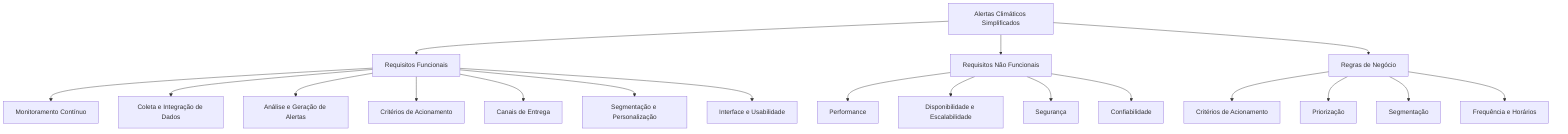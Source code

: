 graph TD
  A[Alertas Climáticos Simplificados]

  A --> B[Requisitos Funcionais]
  B --> B1[Monitoramento Contínuo]
  B --> B2[Coleta e Integração de Dados]
  B --> B3[Análise e Geração de Alertas]
  B --> B4[Critérios de Acionamento]
  B --> B5[Canais de Entrega]
  B --> B6[Segmentação e Personalização]
  B --> B7[Interface e Usabilidade]

  A --> C[Requisitos Não Funcionais]
  C --> C1[Performance]
  C --> C2[Disponibilidade e Escalabilidade]
  C --> C3[Segurança]
  C --> C4[Confiabilidade]

  A --> D[Regras de Negócio]
  D --> D1[Critérios de Acionamento]
  D --> D2[Priorização]
  D --> D3[Segmentação]
  D --> D4[Frequência e Horários]